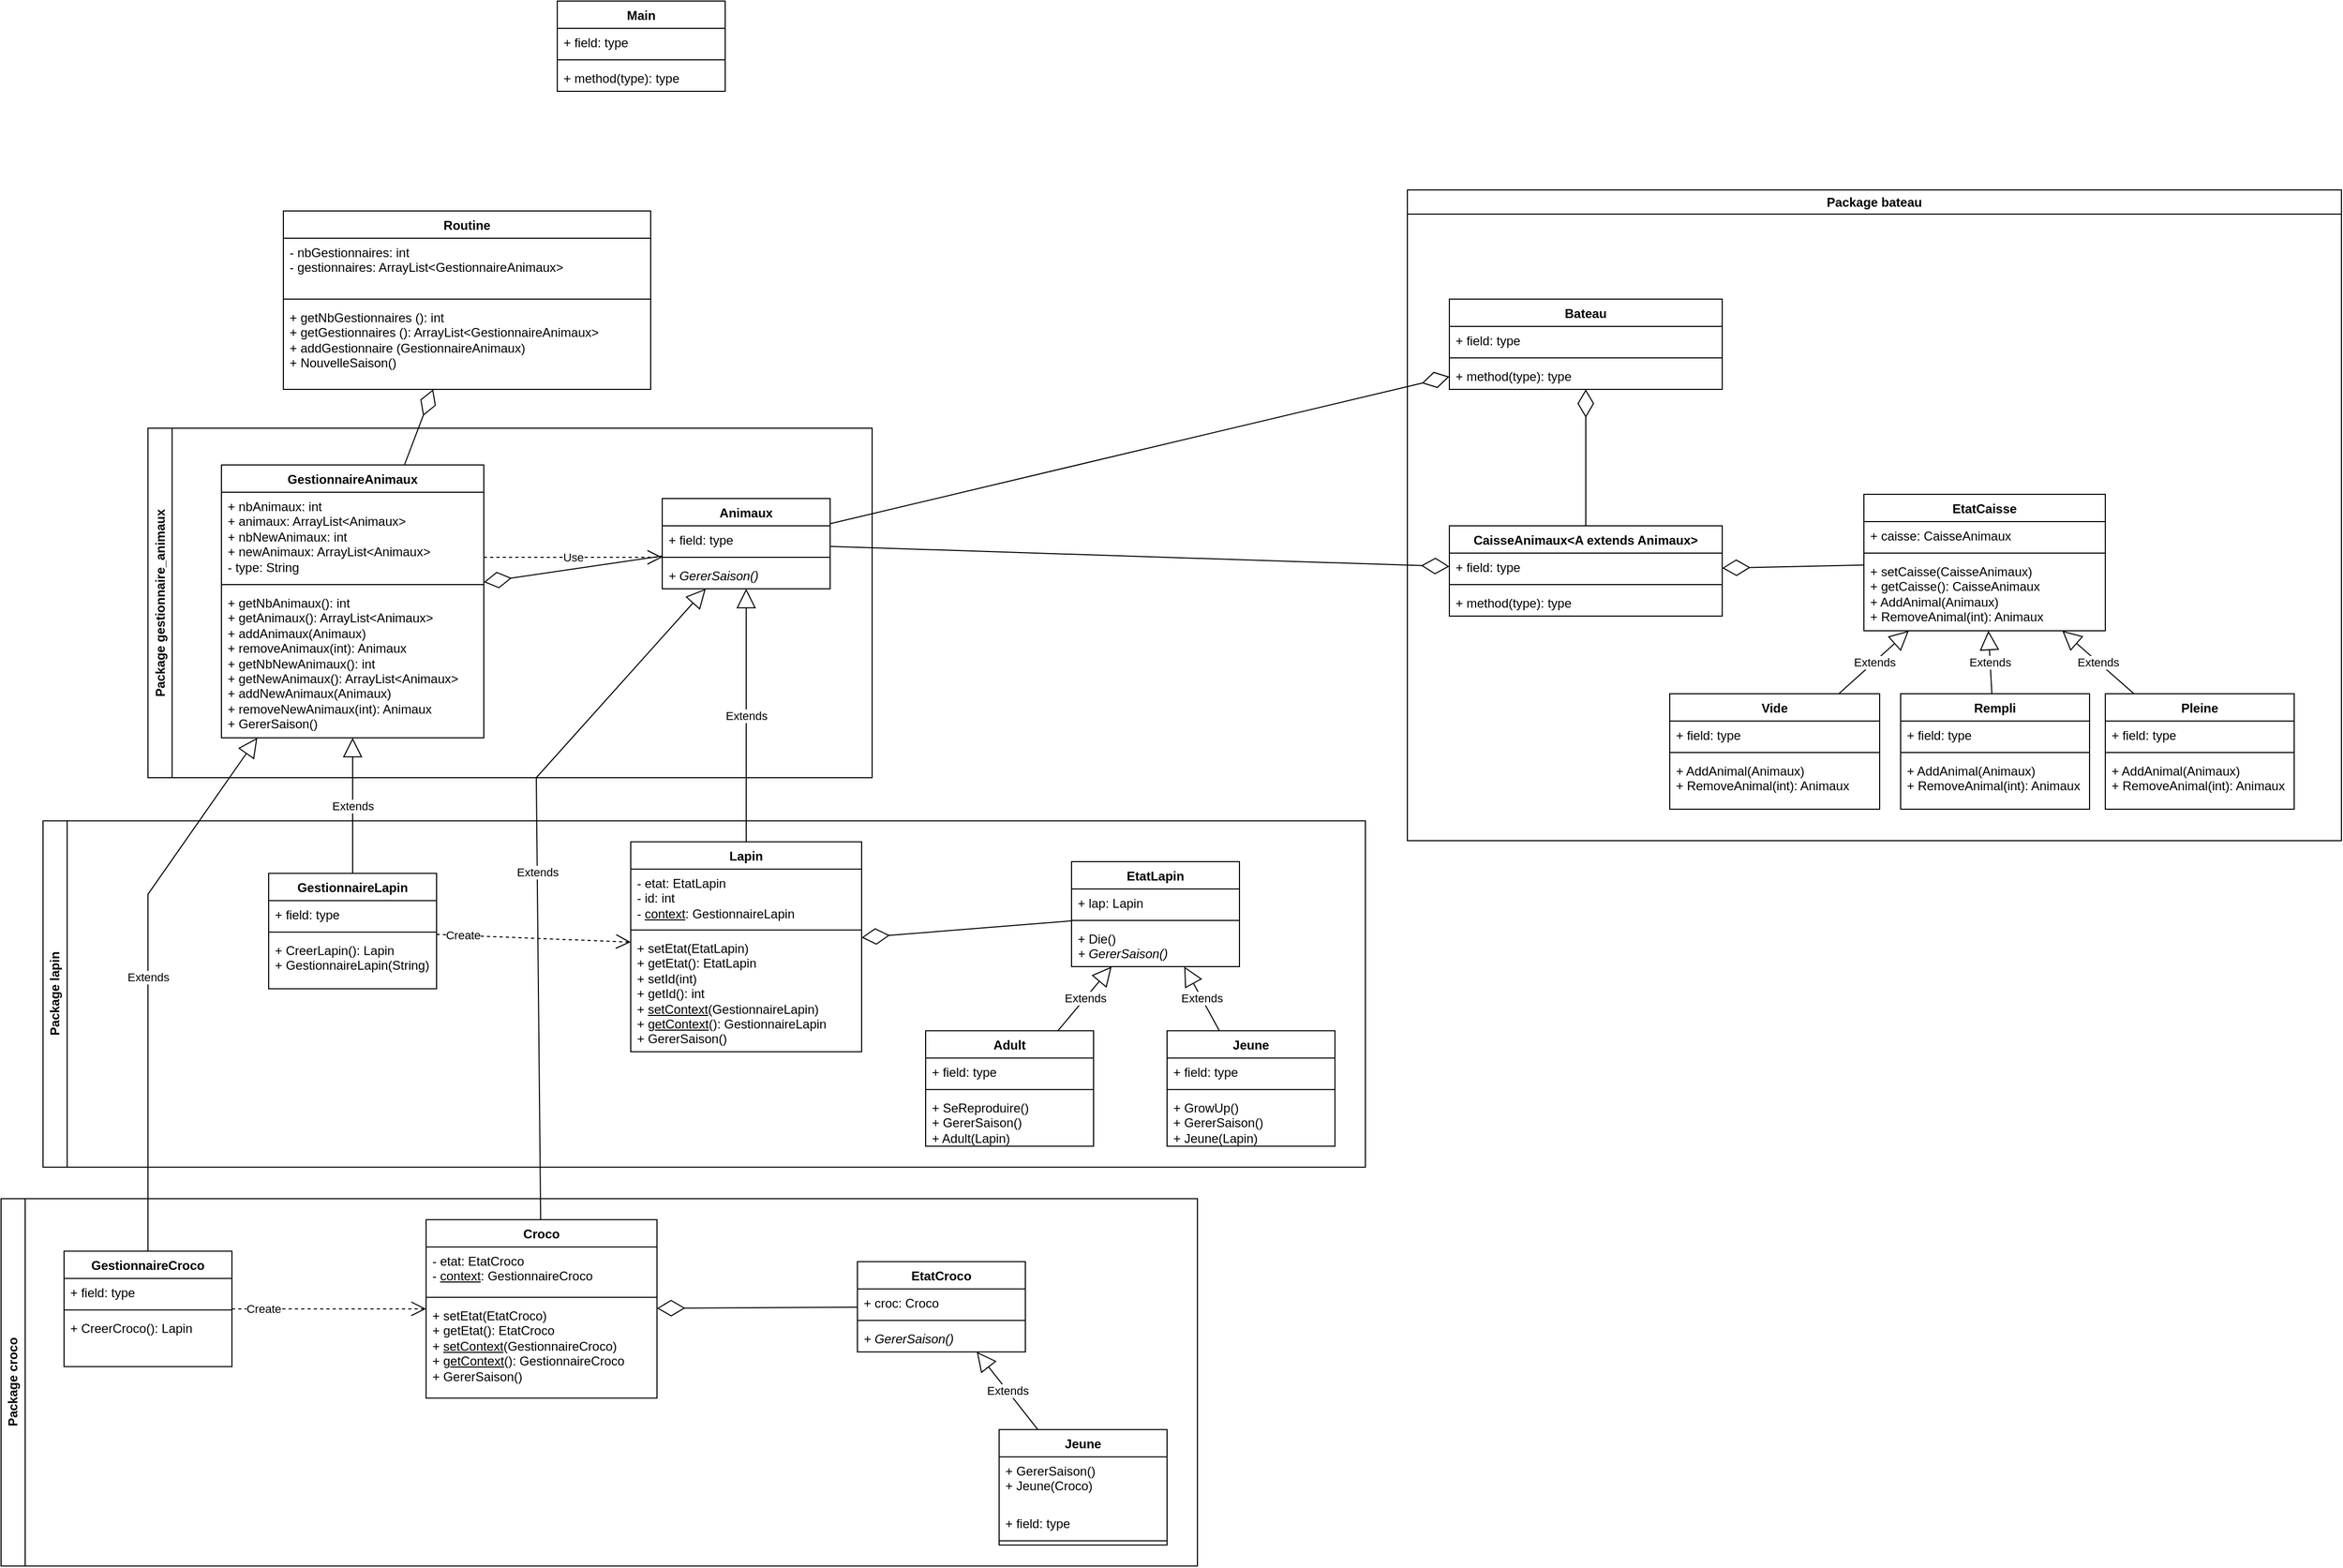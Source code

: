 <mxfile version="24.8.8">
  <diagram name="Page-1" id="qOxtAJsp_yPDaNIsfVv7">
    <mxGraphModel dx="2261" dy="942" grid="1" gridSize="10" guides="1" tooltips="1" connect="1" arrows="1" fold="1" page="1" pageScale="1" pageWidth="827" pageHeight="1169" math="0" shadow="0">
      <root>
        <mxCell id="0" />
        <mxCell id="1" parent="0" />
        <mxCell id="GHf5l6DtJfJqnrNowMV0-1" value="Routine" style="swimlane;fontStyle=1;align=center;verticalAlign=top;childLayout=stackLayout;horizontal=1;startSize=26;horizontalStack=0;resizeParent=1;resizeParentMax=0;resizeLast=0;collapsible=1;marginBottom=0;whiteSpace=wrap;html=1;" parent="1" vertex="1">
          <mxGeometry x="249" y="240" width="350" height="170" as="geometry" />
        </mxCell>
        <mxCell id="GHf5l6DtJfJqnrNowMV0-2" value="&lt;div&gt;- nbGestionnaires: int&lt;/div&gt;&lt;div&gt;- gestionnaires: ArrayList&amp;lt;GestionnaireAnimaux&amp;gt;&lt;br&gt;&lt;/div&gt;" style="text;strokeColor=none;fillColor=none;align=left;verticalAlign=top;spacingLeft=4;spacingRight=4;overflow=hidden;rotatable=0;points=[[0,0.5],[1,0.5]];portConstraint=eastwest;whiteSpace=wrap;html=1;" parent="GHf5l6DtJfJqnrNowMV0-1" vertex="1">
          <mxGeometry y="26" width="350" height="54" as="geometry" />
        </mxCell>
        <mxCell id="GHf5l6DtJfJqnrNowMV0-3" value="" style="line;strokeWidth=1;fillColor=none;align=left;verticalAlign=middle;spacingTop=-1;spacingLeft=3;spacingRight=3;rotatable=0;labelPosition=right;points=[];portConstraint=eastwest;strokeColor=inherit;" parent="GHf5l6DtJfJqnrNowMV0-1" vertex="1">
          <mxGeometry y="80" width="350" height="8" as="geometry" />
        </mxCell>
        <mxCell id="GHf5l6DtJfJqnrNowMV0-4" value="&lt;div&gt;+ &lt;span style=&quot;white-space: pre;&quot;&gt;getNbGestionnaires&lt;/span&gt;&lt;span style=&quot;color: rgb(220, 220, 170); white-space: pre;&quot;&gt; &lt;/span&gt;&lt;span style=&quot;white-space: normal&quot;&gt;(): int&lt;/span&gt;&lt;/div&gt;&lt;div&gt;&lt;span style=&quot;white-space: normal&quot;&gt;+ &lt;/span&gt;&lt;span style=&quot;white-space: pre;&quot;&gt;getGestionnaires (): &lt;/span&gt;&lt;span style=&quot;white-space: pre;&quot;&gt;ArrayList&lt;/span&gt;&lt;span style=&quot;white-space: pre;&quot;&gt;&amp;lt;&lt;/span&gt;&lt;span style=&quot;white-space: pre;&quot;&gt;GestionnaireAnimaux&lt;/span&gt;&lt;span style=&quot;white-space: pre;&quot;&gt;&amp;gt;&lt;/span&gt;&lt;/div&gt;&lt;div&gt;&lt;span style=&quot;white-space: pre;&quot;&gt;+ &lt;/span&gt;&lt;span style=&quot;white-space: pre;&quot;&gt;addGestionnaire (&lt;/span&gt;&lt;span style=&quot;white-space: pre;&quot;&gt;GestionnaireAnimaux)&lt;/span&gt;&lt;/div&gt;&lt;div&gt;&lt;span style=&quot;white-space: pre;&quot;&gt;+ &lt;/span&gt;&lt;span style=&quot;white-space: pre;&quot;&gt;NouvelleSaison()&lt;/span&gt;&lt;/div&gt;&lt;div&gt;&lt;span style=&quot;white-space: normal&quot;&gt;&lt;/span&gt;&lt;/div&gt;" style="text;strokeColor=none;fillColor=none;align=left;verticalAlign=top;spacingLeft=4;spacingRight=4;overflow=hidden;rotatable=0;points=[[0,0.5],[1,0.5]];portConstraint=eastwest;whiteSpace=wrap;html=1;" parent="GHf5l6DtJfJqnrNowMV0-1" vertex="1">
          <mxGeometry y="88" width="350" height="82" as="geometry" />
        </mxCell>
        <mxCell id="GHf5l6DtJfJqnrNowMV0-5" value="Animaux" style="swimlane;fontStyle=1;align=center;verticalAlign=top;childLayout=stackLayout;horizontal=1;startSize=26;horizontalStack=0;resizeParent=1;resizeParentMax=0;resizeLast=0;collapsible=1;marginBottom=0;whiteSpace=wrap;html=1;" parent="1" vertex="1">
          <mxGeometry x="610" y="514" width="160" height="86" as="geometry" />
        </mxCell>
        <mxCell id="GHf5l6DtJfJqnrNowMV0-6" value="+ field: type" style="text;strokeColor=none;fillColor=none;align=left;verticalAlign=top;spacingLeft=4;spacingRight=4;overflow=hidden;rotatable=0;points=[[0,0.5],[1,0.5]];portConstraint=eastwest;whiteSpace=wrap;html=1;" parent="GHf5l6DtJfJqnrNowMV0-5" vertex="1">
          <mxGeometry y="26" width="160" height="26" as="geometry" />
        </mxCell>
        <mxCell id="GHf5l6DtJfJqnrNowMV0-7" value="" style="line;strokeWidth=1;fillColor=none;align=left;verticalAlign=middle;spacingTop=-1;spacingLeft=3;spacingRight=3;rotatable=0;labelPosition=right;points=[];portConstraint=eastwest;strokeColor=inherit;" parent="GHf5l6DtJfJqnrNowMV0-5" vertex="1">
          <mxGeometry y="52" width="160" height="8" as="geometry" />
        </mxCell>
        <mxCell id="GHf5l6DtJfJqnrNowMV0-8" value="&lt;i&gt;+ GererSaison()&lt;/i&gt;" style="text;strokeColor=none;fillColor=none;align=left;verticalAlign=top;spacingLeft=4;spacingRight=4;overflow=hidden;rotatable=0;points=[[0,0.5],[1,0.5]];portConstraint=eastwest;whiteSpace=wrap;html=1;" parent="GHf5l6DtJfJqnrNowMV0-5" vertex="1">
          <mxGeometry y="60" width="160" height="26" as="geometry" />
        </mxCell>
        <mxCell id="GHf5l6DtJfJqnrNowMV0-9" value="GestionnaireAnimaux" style="swimlane;fontStyle=1;align=center;verticalAlign=top;childLayout=stackLayout;horizontal=1;startSize=26;horizontalStack=0;resizeParent=1;resizeParentMax=0;resizeLast=0;collapsible=1;marginBottom=0;whiteSpace=wrap;html=1;" parent="1" vertex="1">
          <mxGeometry x="190" y="482" width="250" height="260" as="geometry" />
        </mxCell>
        <mxCell id="GHf5l6DtJfJqnrNowMV0-10" value="&lt;div&gt;+ &lt;font style=&quot;white-space: pre;&quot; color=&quot;#000000&quot;&gt;nbAnimaux&lt;/font&gt;: int&lt;/div&gt;&lt;div&gt;+ animaux: ArrayList&amp;lt;Animaux&amp;gt;&lt;br&gt;&lt;/div&gt;&lt;div&gt;+ &lt;font style=&quot;white-space: pre;&quot; color=&quot;#000000&quot;&gt;nbNewAnimaux&lt;/font&gt;: int&lt;/div&gt;&lt;div&gt;&lt;div&gt;+ newAnimaux: ArrayList&amp;lt;Animaux&amp;gt;&lt;/div&gt;&lt;div&gt;- type: String&lt;br&gt;&lt;/div&gt;&lt;/div&gt;" style="text;strokeColor=none;fillColor=none;align=left;verticalAlign=top;spacingLeft=4;spacingRight=4;overflow=hidden;rotatable=0;points=[[0,0.5],[1,0.5]];portConstraint=eastwest;whiteSpace=wrap;html=1;" parent="GHf5l6DtJfJqnrNowMV0-9" vertex="1">
          <mxGeometry y="26" width="250" height="84" as="geometry" />
        </mxCell>
        <mxCell id="GHf5l6DtJfJqnrNowMV0-11" value="" style="line;strokeWidth=1;fillColor=none;align=left;verticalAlign=middle;spacingTop=-1;spacingLeft=3;spacingRight=3;rotatable=0;labelPosition=right;points=[];portConstraint=eastwest;strokeColor=inherit;" parent="GHf5l6DtJfJqnrNowMV0-9" vertex="1">
          <mxGeometry y="110" width="250" height="8" as="geometry" />
        </mxCell>
        <mxCell id="GHf5l6DtJfJqnrNowMV0-12" value="&lt;div&gt;+ &lt;span style=&quot;white-space: pre;&quot;&gt;getNbAnimaux&lt;/span&gt;(): int&lt;/div&gt;&lt;div&gt;+ getAnimaux(): ArrayList&amp;lt;Animaux&amp;gt;&lt;/div&gt;&lt;div&gt;+ addAnimaux(Animaux)&lt;/div&gt;&lt;div&gt;+ removeAnimaux(int): Animaux&lt;/div&gt;&lt;div&gt;&lt;div&gt;+ &lt;span style=&quot;white-space: pre;&quot;&gt;getNbNewAnimaux&lt;/span&gt;(): int&lt;/div&gt;&lt;div&gt;+ getNewAnimaux(): ArrayList&amp;lt;Animaux&amp;gt;&lt;/div&gt;&lt;div&gt;+ addNewAnimaux(Animaux)&lt;/div&gt;+ removeNewAnimaux(int): Animaux&lt;/div&gt;&lt;div&gt;+ GererSaison()&lt;br&gt;&lt;/div&gt;" style="text;strokeColor=none;fillColor=none;align=left;verticalAlign=top;spacingLeft=4;spacingRight=4;overflow=hidden;rotatable=0;points=[[0,0.5],[1,0.5]];portConstraint=eastwest;whiteSpace=wrap;html=1;" parent="GHf5l6DtJfJqnrNowMV0-9" vertex="1">
          <mxGeometry y="118" width="250" height="142" as="geometry" />
        </mxCell>
        <mxCell id="GHf5l6DtJfJqnrNowMV0-13" value="Lapin" style="swimlane;fontStyle=1;align=center;verticalAlign=top;childLayout=stackLayout;horizontal=1;startSize=26;horizontalStack=0;resizeParent=1;resizeParentMax=0;resizeLast=0;collapsible=1;marginBottom=0;whiteSpace=wrap;html=1;" parent="1" vertex="1">
          <mxGeometry x="580" y="841.08" width="220" height="200" as="geometry" />
        </mxCell>
        <mxCell id="GHf5l6DtJfJqnrNowMV0-14" value="&lt;div&gt;- etat: EtatLapin&lt;/div&gt;&lt;div&gt;- id: int&lt;br&gt;&lt;/div&gt;&lt;div&gt;- &lt;u&gt;context&lt;/u&gt;: GestionnaireLapin&lt;br&gt;&lt;/div&gt;" style="text;strokeColor=none;fillColor=none;align=left;verticalAlign=top;spacingLeft=4;spacingRight=4;overflow=hidden;rotatable=0;points=[[0,0.5],[1,0.5]];portConstraint=eastwest;whiteSpace=wrap;html=1;" parent="GHf5l6DtJfJqnrNowMV0-13" vertex="1">
          <mxGeometry y="26" width="220" height="54" as="geometry" />
        </mxCell>
        <mxCell id="GHf5l6DtJfJqnrNowMV0-15" value="" style="line;strokeWidth=1;fillColor=none;align=left;verticalAlign=middle;spacingTop=-1;spacingLeft=3;spacingRight=3;rotatable=0;labelPosition=right;points=[];portConstraint=eastwest;strokeColor=inherit;" parent="GHf5l6DtJfJqnrNowMV0-13" vertex="1">
          <mxGeometry y="80" width="220" height="8" as="geometry" />
        </mxCell>
        <mxCell id="GHf5l6DtJfJqnrNowMV0-16" value="&lt;div&gt;+ setEtat(EtatLapin)&lt;/div&gt;&lt;div&gt;+ getEtat(): EtatLapin&lt;/div&gt;&lt;div&gt;+ setId(int)&lt;/div&gt;&lt;div&gt;+ getId(): int&lt;br&gt;&lt;/div&gt;&lt;div&gt;+ &lt;u&gt;setContext&lt;/u&gt;(GestionnaireLapin)&lt;/div&gt;&lt;div&gt;+ &lt;u&gt;getContext&lt;/u&gt;(): GestionnaireLapin&lt;/div&gt;&lt;div&gt;+ GererSaison()&lt;br&gt;&lt;/div&gt;" style="text;strokeColor=none;fillColor=none;align=left;verticalAlign=top;spacingLeft=4;spacingRight=4;overflow=hidden;rotatable=0;points=[[0,0.5],[1,0.5]];portConstraint=eastwest;whiteSpace=wrap;html=1;" parent="GHf5l6DtJfJqnrNowMV0-13" vertex="1">
          <mxGeometry y="88" width="220" height="112" as="geometry" />
        </mxCell>
        <mxCell id="GHf5l6DtJfJqnrNowMV0-17" value="GestionnaireLapin" style="swimlane;fontStyle=1;align=center;verticalAlign=top;childLayout=stackLayout;horizontal=1;startSize=26;horizontalStack=0;resizeParent=1;resizeParentMax=0;resizeLast=0;collapsible=1;marginBottom=0;whiteSpace=wrap;html=1;" parent="1" vertex="1">
          <mxGeometry x="235" y="871.08" width="160" height="110" as="geometry" />
        </mxCell>
        <mxCell id="GHf5l6DtJfJqnrNowMV0-18" value="+ field: type" style="text;strokeColor=none;fillColor=none;align=left;verticalAlign=top;spacingLeft=4;spacingRight=4;overflow=hidden;rotatable=0;points=[[0,0.5],[1,0.5]];portConstraint=eastwest;whiteSpace=wrap;html=1;" parent="GHf5l6DtJfJqnrNowMV0-17" vertex="1">
          <mxGeometry y="26" width="160" height="26" as="geometry" />
        </mxCell>
        <mxCell id="GHf5l6DtJfJqnrNowMV0-19" value="" style="line;strokeWidth=1;fillColor=none;align=left;verticalAlign=middle;spacingTop=-1;spacingLeft=3;spacingRight=3;rotatable=0;labelPosition=right;points=[];portConstraint=eastwest;strokeColor=inherit;" parent="GHf5l6DtJfJqnrNowMV0-17" vertex="1">
          <mxGeometry y="52" width="160" height="8" as="geometry" />
        </mxCell>
        <mxCell id="GHf5l6DtJfJqnrNowMV0-20" value="&lt;div&gt;+ CreerLapin(): Lapin&lt;/div&gt;&lt;div&gt;+ GestionnaireLapin(String)&lt;br&gt;&lt;/div&gt;" style="text;strokeColor=none;fillColor=none;align=left;verticalAlign=top;spacingLeft=4;spacingRight=4;overflow=hidden;rotatable=0;points=[[0,0.5],[1,0.5]];portConstraint=eastwest;whiteSpace=wrap;html=1;" parent="GHf5l6DtJfJqnrNowMV0-17" vertex="1">
          <mxGeometry y="60" width="160" height="50" as="geometry" />
        </mxCell>
        <mxCell id="GHf5l6DtJfJqnrNowMV0-25" value="Adult" style="swimlane;fontStyle=1;align=center;verticalAlign=top;childLayout=stackLayout;horizontal=1;startSize=26;horizontalStack=0;resizeParent=1;resizeParentMax=0;resizeLast=0;collapsible=1;marginBottom=0;whiteSpace=wrap;html=1;" parent="1" vertex="1">
          <mxGeometry x="861" y="1021.08" width="160" height="110" as="geometry" />
        </mxCell>
        <mxCell id="GHf5l6DtJfJqnrNowMV0-26" value="+ field: type" style="text;strokeColor=none;fillColor=none;align=left;verticalAlign=top;spacingLeft=4;spacingRight=4;overflow=hidden;rotatable=0;points=[[0,0.5],[1,0.5]];portConstraint=eastwest;whiteSpace=wrap;html=1;" parent="GHf5l6DtJfJqnrNowMV0-25" vertex="1">
          <mxGeometry y="26" width="160" height="26" as="geometry" />
        </mxCell>
        <mxCell id="GHf5l6DtJfJqnrNowMV0-27" value="" style="line;strokeWidth=1;fillColor=none;align=left;verticalAlign=middle;spacingTop=-1;spacingLeft=3;spacingRight=3;rotatable=0;labelPosition=right;points=[];portConstraint=eastwest;strokeColor=inherit;" parent="GHf5l6DtJfJqnrNowMV0-25" vertex="1">
          <mxGeometry y="52" width="160" height="8" as="geometry" />
        </mxCell>
        <mxCell id="GHf5l6DtJfJqnrNowMV0-28" value="&lt;div&gt;+ SeReproduire()&lt;/div&gt;&lt;div&gt;+ GererSaison()&lt;/div&gt;&lt;div&gt;+ Adult(Lapin)&lt;br&gt;&lt;/div&gt;" style="text;strokeColor=none;fillColor=none;align=left;verticalAlign=top;spacingLeft=4;spacingRight=4;overflow=hidden;rotatable=0;points=[[0,0.5],[1,0.5]];portConstraint=eastwest;whiteSpace=wrap;html=1;" parent="GHf5l6DtJfJqnrNowMV0-25" vertex="1">
          <mxGeometry y="60" width="160" height="50" as="geometry" />
        </mxCell>
        <mxCell id="GHf5l6DtJfJqnrNowMV0-29" value="Jeune" style="swimlane;fontStyle=1;align=center;verticalAlign=top;childLayout=stackLayout;horizontal=1;startSize=26;horizontalStack=0;resizeParent=1;resizeParentMax=0;resizeLast=0;collapsible=1;marginBottom=0;whiteSpace=wrap;html=1;" parent="1" vertex="1">
          <mxGeometry x="1091" y="1021.08" width="160" height="110" as="geometry" />
        </mxCell>
        <mxCell id="GHf5l6DtJfJqnrNowMV0-30" value="+ field: type" style="text;strokeColor=none;fillColor=none;align=left;verticalAlign=top;spacingLeft=4;spacingRight=4;overflow=hidden;rotatable=0;points=[[0,0.5],[1,0.5]];portConstraint=eastwest;whiteSpace=wrap;html=1;" parent="GHf5l6DtJfJqnrNowMV0-29" vertex="1">
          <mxGeometry y="26" width="160" height="26" as="geometry" />
        </mxCell>
        <mxCell id="GHf5l6DtJfJqnrNowMV0-31" value="" style="line;strokeWidth=1;fillColor=none;align=left;verticalAlign=middle;spacingTop=-1;spacingLeft=3;spacingRight=3;rotatable=0;labelPosition=right;points=[];portConstraint=eastwest;strokeColor=inherit;" parent="GHf5l6DtJfJqnrNowMV0-29" vertex="1">
          <mxGeometry y="52" width="160" height="8" as="geometry" />
        </mxCell>
        <mxCell id="GHf5l6DtJfJqnrNowMV0-32" value="&lt;div&gt;+ GrowUp()&lt;/div&gt;&lt;div&gt;+ GererSaison()&lt;/div&gt;&lt;div&gt;+ Jeune(Lapin)&lt;br&gt;&lt;/div&gt;" style="text;strokeColor=none;fillColor=none;align=left;verticalAlign=top;spacingLeft=4;spacingRight=4;overflow=hidden;rotatable=0;points=[[0,0.5],[1,0.5]];portConstraint=eastwest;whiteSpace=wrap;html=1;" parent="GHf5l6DtJfJqnrNowMV0-29" vertex="1">
          <mxGeometry y="60" width="160" height="50" as="geometry" />
        </mxCell>
        <mxCell id="GHf5l6DtJfJqnrNowMV0-33" value="" style="endArrow=diamondThin;endFill=0;endSize=24;html=1;rounded=0;" parent="1" source="GHf5l6DtJfJqnrNowMV0-9" target="GHf5l6DtJfJqnrNowMV0-1" edge="1">
          <mxGeometry width="160" relative="1" as="geometry">
            <mxPoint x="440" y="670" as="sourcePoint" />
            <mxPoint x="600" y="670" as="targetPoint" />
          </mxGeometry>
        </mxCell>
        <mxCell id="GHf5l6DtJfJqnrNowMV0-34" value="Extends" style="endArrow=block;endSize=16;endFill=0;html=1;rounded=0;" parent="1" source="GHf5l6DtJfJqnrNowMV0-17" target="GHf5l6DtJfJqnrNowMV0-9" edge="1">
          <mxGeometry width="160" relative="1" as="geometry">
            <mxPoint x="440" y="841.08" as="sourcePoint" />
            <mxPoint x="330" y="790" as="targetPoint" />
          </mxGeometry>
        </mxCell>
        <mxCell id="GHf5l6DtJfJqnrNowMV0-35" value="Extends" style="endArrow=block;endSize=16;endFill=0;html=1;rounded=0;" parent="1" source="GHf5l6DtJfJqnrNowMV0-13" target="GHf5l6DtJfJqnrNowMV0-5" edge="1">
          <mxGeometry width="160" relative="1" as="geometry">
            <mxPoint x="490" y="808" as="sourcePoint" />
            <mxPoint x="490" y="680" as="targetPoint" />
          </mxGeometry>
        </mxCell>
        <mxCell id="GHf5l6DtJfJqnrNowMV0-36" value="Extends" style="endArrow=block;endSize=16;endFill=0;html=1;rounded=0;" parent="1" source="GHf5l6DtJfJqnrNowMV0-25" target="GHf5l6DtJfJqnrNowMV0-21" edge="1">
          <mxGeometry width="160" relative="1" as="geometry">
            <mxPoint x="881" y="979.08" as="sourcePoint" />
            <mxPoint x="881" y="851.08" as="targetPoint" />
          </mxGeometry>
        </mxCell>
        <mxCell id="GHf5l6DtJfJqnrNowMV0-37" value="Extends" style="endArrow=block;endSize=16;endFill=0;html=1;rounded=0;" parent="1" source="GHf5l6DtJfJqnrNowMV0-29" target="GHf5l6DtJfJqnrNowMV0-21" edge="1">
          <mxGeometry width="160" relative="1" as="geometry">
            <mxPoint x="961" y="967.08" as="sourcePoint" />
            <mxPoint x="961" y="839.08" as="targetPoint" />
          </mxGeometry>
        </mxCell>
        <mxCell id="GHf5l6DtJfJqnrNowMV0-38" value="" style="endArrow=diamondThin;endFill=0;endSize=24;html=1;rounded=0;" parent="1" source="GHf5l6DtJfJqnrNowMV0-5" target="GHf5l6DtJfJqnrNowMV0-9" edge="1">
          <mxGeometry width="160" relative="1" as="geometry">
            <mxPoint x="490" y="706" as="sourcePoint" />
            <mxPoint x="533" y="604" as="targetPoint" />
          </mxGeometry>
        </mxCell>
        <mxCell id="GHf5l6DtJfJqnrNowMV0-39" value="" style="endArrow=diamondThin;endFill=0;endSize=24;html=1;rounded=0;" parent="1" source="GHf5l6DtJfJqnrNowMV0-21" target="GHf5l6DtJfJqnrNowMV0-13" edge="1">
          <mxGeometry width="160" relative="1" as="geometry">
            <mxPoint x="900" y="727.08" as="sourcePoint" />
            <mxPoint x="943" y="625.08" as="targetPoint" />
          </mxGeometry>
        </mxCell>
        <mxCell id="GHf5l6DtJfJqnrNowMV0-40" value="Main" style="swimlane;fontStyle=1;align=center;verticalAlign=top;childLayout=stackLayout;horizontal=1;startSize=26;horizontalStack=0;resizeParent=1;resizeParentMax=0;resizeLast=0;collapsible=1;marginBottom=0;whiteSpace=wrap;html=1;" parent="1" vertex="1">
          <mxGeometry x="510" y="40" width="160" height="86" as="geometry" />
        </mxCell>
        <mxCell id="GHf5l6DtJfJqnrNowMV0-41" value="+ field: type" style="text;strokeColor=none;fillColor=none;align=left;verticalAlign=top;spacingLeft=4;spacingRight=4;overflow=hidden;rotatable=0;points=[[0,0.5],[1,0.5]];portConstraint=eastwest;whiteSpace=wrap;html=1;" parent="GHf5l6DtJfJqnrNowMV0-40" vertex="1">
          <mxGeometry y="26" width="160" height="26" as="geometry" />
        </mxCell>
        <mxCell id="GHf5l6DtJfJqnrNowMV0-42" value="" style="line;strokeWidth=1;fillColor=none;align=left;verticalAlign=middle;spacingTop=-1;spacingLeft=3;spacingRight=3;rotatable=0;labelPosition=right;points=[];portConstraint=eastwest;strokeColor=inherit;" parent="GHf5l6DtJfJqnrNowMV0-40" vertex="1">
          <mxGeometry y="52" width="160" height="8" as="geometry" />
        </mxCell>
        <mxCell id="GHf5l6DtJfJqnrNowMV0-43" value="+ method(type): type" style="text;strokeColor=none;fillColor=none;align=left;verticalAlign=top;spacingLeft=4;spacingRight=4;overflow=hidden;rotatable=0;points=[[0,0.5],[1,0.5]];portConstraint=eastwest;whiteSpace=wrap;html=1;" parent="GHf5l6DtJfJqnrNowMV0-40" vertex="1">
          <mxGeometry y="60" width="160" height="26" as="geometry" />
        </mxCell>
        <mxCell id="GHf5l6DtJfJqnrNowMV0-44" value="Use" style="endArrow=open;endSize=12;dashed=1;html=1;rounded=0;" parent="1" edge="1">
          <mxGeometry width="160" relative="1" as="geometry">
            <mxPoint x="440" y="570" as="sourcePoint" />
            <mxPoint x="610" y="570" as="targetPoint" />
          </mxGeometry>
        </mxCell>
        <mxCell id="GHf5l6DtJfJqnrNowMV0-45" value="Create" style="endArrow=open;endSize=12;dashed=1;html=1;rounded=0;" parent="1" source="GHf5l6DtJfJqnrNowMV0-17" target="GHf5l6DtJfJqnrNowMV0-13" edge="1">
          <mxGeometry x="-0.73" width="160" relative="1" as="geometry">
            <mxPoint x="395" y="1051.08" as="sourcePoint" />
            <mxPoint x="565" y="1051.08" as="targetPoint" />
            <mxPoint as="offset" />
          </mxGeometry>
        </mxCell>
        <mxCell id="GHf5l6DtJfJqnrNowMV0-46" value="Croco" style="swimlane;fontStyle=1;align=center;verticalAlign=top;childLayout=stackLayout;horizontal=1;startSize=26;horizontalStack=0;resizeParent=1;resizeParentMax=0;resizeLast=0;collapsible=1;marginBottom=0;whiteSpace=wrap;html=1;" parent="1" vertex="1">
          <mxGeometry x="385" y="1201.08" width="220" height="170" as="geometry" />
        </mxCell>
        <mxCell id="GHf5l6DtJfJqnrNowMV0-47" value="&lt;div&gt;- etat: EtatCroco&lt;/div&gt;&lt;div&gt;- &lt;u&gt;context&lt;/u&gt;: GestionnaireCroco&lt;br&gt;&lt;/div&gt;" style="text;strokeColor=none;fillColor=none;align=left;verticalAlign=top;spacingLeft=4;spacingRight=4;overflow=hidden;rotatable=0;points=[[0,0.5],[1,0.5]];portConstraint=eastwest;whiteSpace=wrap;html=1;" parent="GHf5l6DtJfJqnrNowMV0-46" vertex="1">
          <mxGeometry y="26" width="220" height="44" as="geometry" />
        </mxCell>
        <mxCell id="GHf5l6DtJfJqnrNowMV0-48" value="" style="line;strokeWidth=1;fillColor=none;align=left;verticalAlign=middle;spacingTop=-1;spacingLeft=3;spacingRight=3;rotatable=0;labelPosition=right;points=[];portConstraint=eastwest;strokeColor=inherit;" parent="GHf5l6DtJfJqnrNowMV0-46" vertex="1">
          <mxGeometry y="70" width="220" height="8" as="geometry" />
        </mxCell>
        <mxCell id="GHf5l6DtJfJqnrNowMV0-49" value="&lt;div&gt;+ setEtat(EtatCroco)&lt;/div&gt;&lt;div&gt;+ getEtat(): EtatCroco&lt;/div&gt;&lt;div&gt;+ &lt;u&gt;setContext&lt;/u&gt;(GestionnaireCroco)&lt;/div&gt;&lt;div&gt;+ &lt;u&gt;getContext&lt;/u&gt;(): GestionnaireCroco&lt;/div&gt;&lt;div&gt;+ GererSaison()&lt;br&gt;&lt;/div&gt;" style="text;strokeColor=none;fillColor=none;align=left;verticalAlign=top;spacingLeft=4;spacingRight=4;overflow=hidden;rotatable=0;points=[[0,0.5],[1,0.5]];portConstraint=eastwest;whiteSpace=wrap;html=1;" parent="GHf5l6DtJfJqnrNowMV0-46" vertex="1">
          <mxGeometry y="78" width="220" height="92" as="geometry" />
        </mxCell>
        <mxCell id="GHf5l6DtJfJqnrNowMV0-50" value="GestionnaireCroco" style="swimlane;fontStyle=1;align=center;verticalAlign=top;childLayout=stackLayout;horizontal=1;startSize=26;horizontalStack=0;resizeParent=1;resizeParentMax=0;resizeLast=0;collapsible=1;marginBottom=0;whiteSpace=wrap;html=1;" parent="1" vertex="1">
          <mxGeometry x="40" y="1231.08" width="160" height="110" as="geometry" />
        </mxCell>
        <mxCell id="GHf5l6DtJfJqnrNowMV0-51" value="+ field: type" style="text;strokeColor=none;fillColor=none;align=left;verticalAlign=top;spacingLeft=4;spacingRight=4;overflow=hidden;rotatable=0;points=[[0,0.5],[1,0.5]];portConstraint=eastwest;whiteSpace=wrap;html=1;" parent="GHf5l6DtJfJqnrNowMV0-50" vertex="1">
          <mxGeometry y="26" width="160" height="26" as="geometry" />
        </mxCell>
        <mxCell id="GHf5l6DtJfJqnrNowMV0-52" value="" style="line;strokeWidth=1;fillColor=none;align=left;verticalAlign=middle;spacingTop=-1;spacingLeft=3;spacingRight=3;rotatable=0;labelPosition=right;points=[];portConstraint=eastwest;strokeColor=inherit;" parent="GHf5l6DtJfJqnrNowMV0-50" vertex="1">
          <mxGeometry y="52" width="160" height="8" as="geometry" />
        </mxCell>
        <mxCell id="GHf5l6DtJfJqnrNowMV0-53" value="&lt;div&gt;+ CreerCroco(): Lapin&lt;/div&gt;" style="text;strokeColor=none;fillColor=none;align=left;verticalAlign=top;spacingLeft=4;spacingRight=4;overflow=hidden;rotatable=0;points=[[0,0.5],[1,0.5]];portConstraint=eastwest;whiteSpace=wrap;html=1;" parent="GHf5l6DtJfJqnrNowMV0-50" vertex="1">
          <mxGeometry y="60" width="160" height="50" as="geometry" />
        </mxCell>
        <mxCell id="GHf5l6DtJfJqnrNowMV0-54" value="EtatCroco" style="swimlane;fontStyle=1;align=center;verticalAlign=top;childLayout=stackLayout;horizontal=1;startSize=26;horizontalStack=0;resizeParent=1;resizeParentMax=0;resizeLast=0;collapsible=1;marginBottom=0;whiteSpace=wrap;html=1;" parent="1" vertex="1">
          <mxGeometry x="796" y="1241.08" width="160" height="86" as="geometry" />
        </mxCell>
        <mxCell id="GHf5l6DtJfJqnrNowMV0-55" value="+ croc: Croco" style="text;strokeColor=none;fillColor=none;align=left;verticalAlign=top;spacingLeft=4;spacingRight=4;overflow=hidden;rotatable=0;points=[[0,0.5],[1,0.5]];portConstraint=eastwest;whiteSpace=wrap;html=1;" parent="GHf5l6DtJfJqnrNowMV0-54" vertex="1">
          <mxGeometry y="26" width="160" height="26" as="geometry" />
        </mxCell>
        <mxCell id="GHf5l6DtJfJqnrNowMV0-56" value="" style="line;strokeWidth=1;fillColor=none;align=left;verticalAlign=middle;spacingTop=-1;spacingLeft=3;spacingRight=3;rotatable=0;labelPosition=right;points=[];portConstraint=eastwest;strokeColor=inherit;" parent="GHf5l6DtJfJqnrNowMV0-54" vertex="1">
          <mxGeometry y="52" width="160" height="8" as="geometry" />
        </mxCell>
        <mxCell id="GHf5l6DtJfJqnrNowMV0-57" value="&lt;i&gt;+ GererSaison()&lt;/i&gt;" style="text;strokeColor=none;fillColor=none;align=left;verticalAlign=top;spacingLeft=4;spacingRight=4;overflow=hidden;rotatable=0;points=[[0,0.5],[1,0.5]];portConstraint=eastwest;whiteSpace=wrap;html=1;" parent="GHf5l6DtJfJqnrNowMV0-54" vertex="1">
          <mxGeometry y="60" width="160" height="26" as="geometry" />
        </mxCell>
        <mxCell id="GHf5l6DtJfJqnrNowMV0-62" value="Jeune" style="swimlane;fontStyle=1;align=center;verticalAlign=top;childLayout=stackLayout;horizontal=1;startSize=26;horizontalStack=0;resizeParent=1;resizeParentMax=0;resizeLast=0;collapsible=1;marginBottom=0;whiteSpace=wrap;html=1;" parent="1" vertex="1">
          <mxGeometry x="931" y="1401.08" width="160" height="110" as="geometry" />
        </mxCell>
        <mxCell id="GHf5l6DtJfJqnrNowMV0-63" value="&lt;div&gt;+ GererSaison()&lt;/div&gt;&lt;div&gt;+ Jeune(Croco)&lt;br&gt;&lt;/div&gt;" style="text;strokeColor=none;fillColor=none;align=left;verticalAlign=top;spacingLeft=4;spacingRight=4;overflow=hidden;rotatable=0;points=[[0,0.5],[1,0.5]];portConstraint=eastwest;whiteSpace=wrap;html=1;" parent="GHf5l6DtJfJqnrNowMV0-62" vertex="1">
          <mxGeometry y="26" width="160" height="50" as="geometry" />
        </mxCell>
        <mxCell id="GHf5l6DtJfJqnrNowMV0-64" value="+ field: type" style="text;strokeColor=none;fillColor=none;align=left;verticalAlign=top;spacingLeft=4;spacingRight=4;overflow=hidden;rotatable=0;points=[[0,0.5],[1,0.5]];portConstraint=eastwest;whiteSpace=wrap;html=1;" parent="GHf5l6DtJfJqnrNowMV0-62" vertex="1">
          <mxGeometry y="76" width="160" height="26" as="geometry" />
        </mxCell>
        <mxCell id="GHf5l6DtJfJqnrNowMV0-65" value="" style="line;strokeWidth=1;fillColor=none;align=left;verticalAlign=middle;spacingTop=-1;spacingLeft=3;spacingRight=3;rotatable=0;labelPosition=right;points=[];portConstraint=eastwest;strokeColor=inherit;" parent="GHf5l6DtJfJqnrNowMV0-62" vertex="1">
          <mxGeometry y="102" width="160" height="8" as="geometry" />
        </mxCell>
        <mxCell id="GHf5l6DtJfJqnrNowMV0-67" value="Extends" style="endArrow=block;endSize=16;endFill=0;html=1;rounded=0;" parent="1" source="GHf5l6DtJfJqnrNowMV0-62" target="GHf5l6DtJfJqnrNowMV0-54" edge="1">
          <mxGeometry width="160" relative="1" as="geometry">
            <mxPoint x="1106" y="1451.08" as="sourcePoint" />
            <mxPoint x="766" y="1199.08" as="targetPoint" />
          </mxGeometry>
        </mxCell>
        <mxCell id="GHf5l6DtJfJqnrNowMV0-68" value="" style="endArrow=diamondThin;endFill=0;endSize=24;html=1;rounded=0;" parent="1" source="GHf5l6DtJfJqnrNowMV0-54" target="GHf5l6DtJfJqnrNowMV0-46" edge="1">
          <mxGeometry width="160" relative="1" as="geometry">
            <mxPoint x="705" y="1087.08" as="sourcePoint" />
            <mxPoint x="748" y="985.08" as="targetPoint" />
          </mxGeometry>
        </mxCell>
        <mxCell id="GHf5l6DtJfJqnrNowMV0-69" value="Create" style="endArrow=open;endSize=12;dashed=1;html=1;rounded=0;" parent="1" source="GHf5l6DtJfJqnrNowMV0-50" target="GHf5l6DtJfJqnrNowMV0-46" edge="1">
          <mxGeometry x="-0.676" width="160" relative="1" as="geometry">
            <mxPoint x="200" y="1411.08" as="sourcePoint" />
            <mxPoint x="370" y="1411.08" as="targetPoint" />
            <mxPoint as="offset" />
          </mxGeometry>
        </mxCell>
        <mxCell id="GHf5l6DtJfJqnrNowMV0-70" value="Extends" style="endArrow=block;endSize=16;endFill=0;html=1;rounded=0;" parent="1" source="GHf5l6DtJfJqnrNowMV0-50" target="GHf5l6DtJfJqnrNowMV0-9" edge="1">
          <mxGeometry width="160" relative="1" as="geometry">
            <mxPoint x="140" y="1059.08" as="sourcePoint" />
            <mxPoint x="190" y="820.003" as="targetPoint" />
            <Array as="points">
              <mxPoint x="120" y="891.08" />
            </Array>
          </mxGeometry>
        </mxCell>
        <mxCell id="GHf5l6DtJfJqnrNowMV0-71" value="Extends" style="endArrow=block;endSize=16;endFill=0;html=1;rounded=0;" parent="1" source="GHf5l6DtJfJqnrNowMV0-46" target="GHf5l6DtJfJqnrNowMV0-5" edge="1">
          <mxGeometry width="160" relative="1" as="geometry">
            <mxPoint x="490" y="1000" as="sourcePoint" />
            <mxPoint x="490" y="870" as="targetPoint" />
            <Array as="points">
              <mxPoint x="490" y="780" />
            </Array>
          </mxGeometry>
        </mxCell>
        <mxCell id="GHf5l6DtJfJqnrNowMV0-72" value="Bateau" style="swimlane;fontStyle=1;align=center;verticalAlign=top;childLayout=stackLayout;horizontal=1;startSize=26;horizontalStack=0;resizeParent=1;resizeParentMax=0;resizeLast=0;collapsible=1;marginBottom=0;whiteSpace=wrap;html=1;" parent="1" vertex="1">
          <mxGeometry x="1360" y="324" width="260" height="86" as="geometry" />
        </mxCell>
        <mxCell id="GHf5l6DtJfJqnrNowMV0-73" value="+ field: type" style="text;strokeColor=none;fillColor=none;align=left;verticalAlign=top;spacingLeft=4;spacingRight=4;overflow=hidden;rotatable=0;points=[[0,0.5],[1,0.5]];portConstraint=eastwest;whiteSpace=wrap;html=1;" parent="GHf5l6DtJfJqnrNowMV0-72" vertex="1">
          <mxGeometry y="26" width="260" height="26" as="geometry" />
        </mxCell>
        <mxCell id="GHf5l6DtJfJqnrNowMV0-74" value="" style="line;strokeWidth=1;fillColor=none;align=left;verticalAlign=middle;spacingTop=-1;spacingLeft=3;spacingRight=3;rotatable=0;labelPosition=right;points=[];portConstraint=eastwest;strokeColor=inherit;" parent="GHf5l6DtJfJqnrNowMV0-72" vertex="1">
          <mxGeometry y="52" width="260" height="8" as="geometry" />
        </mxCell>
        <mxCell id="GHf5l6DtJfJqnrNowMV0-75" value="+ method(type): type" style="text;strokeColor=none;fillColor=none;align=left;verticalAlign=top;spacingLeft=4;spacingRight=4;overflow=hidden;rotatable=0;points=[[0,0.5],[1,0.5]];portConstraint=eastwest;whiteSpace=wrap;html=1;" parent="GHf5l6DtJfJqnrNowMV0-72" vertex="1">
          <mxGeometry y="60" width="260" height="26" as="geometry" />
        </mxCell>
        <mxCell id="XborMlDUFwsPTp5JtEL8-1" value="CaisseAnimaux&amp;lt;A extends Animaux&amp;gt;" style="swimlane;fontStyle=1;align=center;verticalAlign=top;childLayout=stackLayout;horizontal=1;startSize=26;horizontalStack=0;resizeParent=1;resizeParentMax=0;resizeLast=0;collapsible=1;marginBottom=0;whiteSpace=wrap;html=1;" parent="1" vertex="1">
          <mxGeometry x="1360" y="540" width="260" height="86" as="geometry" />
        </mxCell>
        <mxCell id="XborMlDUFwsPTp5JtEL8-2" value="+ field: type" style="text;strokeColor=none;fillColor=none;align=left;verticalAlign=top;spacingLeft=4;spacingRight=4;overflow=hidden;rotatable=0;points=[[0,0.5],[1,0.5]];portConstraint=eastwest;whiteSpace=wrap;html=1;" parent="XborMlDUFwsPTp5JtEL8-1" vertex="1">
          <mxGeometry y="26" width="260" height="26" as="geometry" />
        </mxCell>
        <mxCell id="XborMlDUFwsPTp5JtEL8-3" value="" style="line;strokeWidth=1;fillColor=none;align=left;verticalAlign=middle;spacingTop=-1;spacingLeft=3;spacingRight=3;rotatable=0;labelPosition=right;points=[];portConstraint=eastwest;strokeColor=inherit;" parent="XborMlDUFwsPTp5JtEL8-1" vertex="1">
          <mxGeometry y="52" width="260" height="8" as="geometry" />
        </mxCell>
        <mxCell id="XborMlDUFwsPTp5JtEL8-4" value="+ method(type): type" style="text;strokeColor=none;fillColor=none;align=left;verticalAlign=top;spacingLeft=4;spacingRight=4;overflow=hidden;rotatable=0;points=[[0,0.5],[1,0.5]];portConstraint=eastwest;whiteSpace=wrap;html=1;" parent="XborMlDUFwsPTp5JtEL8-1" vertex="1">
          <mxGeometry y="60" width="260" height="26" as="geometry" />
        </mxCell>
        <mxCell id="5e1gmhQ1w_GoR9v8O3CP-2" value="EtatCaisse" style="swimlane;fontStyle=1;align=center;verticalAlign=top;childLayout=stackLayout;horizontal=1;startSize=26;horizontalStack=0;resizeParent=1;resizeParentMax=0;resizeLast=0;collapsible=1;marginBottom=0;whiteSpace=wrap;html=1;" parent="1" vertex="1">
          <mxGeometry x="1755" y="510" width="230" height="130" as="geometry" />
        </mxCell>
        <mxCell id="5e1gmhQ1w_GoR9v8O3CP-3" value="+ caisse: CaisseAnimaux" style="text;strokeColor=none;fillColor=none;align=left;verticalAlign=top;spacingLeft=4;spacingRight=4;overflow=hidden;rotatable=0;points=[[0,0.5],[1,0.5]];portConstraint=eastwest;whiteSpace=wrap;html=1;" parent="5e1gmhQ1w_GoR9v8O3CP-2" vertex="1">
          <mxGeometry y="26" width="230" height="26" as="geometry" />
        </mxCell>
        <mxCell id="5e1gmhQ1w_GoR9v8O3CP-4" value="" style="line;strokeWidth=1;fillColor=none;align=left;verticalAlign=middle;spacingTop=-1;spacingLeft=3;spacingRight=3;rotatable=0;labelPosition=right;points=[];portConstraint=eastwest;strokeColor=inherit;" parent="5e1gmhQ1w_GoR9v8O3CP-2" vertex="1">
          <mxGeometry y="52" width="230" height="8" as="geometry" />
        </mxCell>
        <mxCell id="5e1gmhQ1w_GoR9v8O3CP-5" value="&lt;div&gt;+ setCaisse(CaisseAnimaux)&lt;/div&gt;&lt;div&gt;+ getCaisse(): CaisseAnimaux&lt;/div&gt;&lt;div&gt;+ AddAnimal(Animaux)&lt;/div&gt;&lt;div&gt;+ RemoveAnimal(int): Animaux&lt;br&gt;&lt;/div&gt;" style="text;strokeColor=none;fillColor=none;align=left;verticalAlign=top;spacingLeft=4;spacingRight=4;overflow=hidden;rotatable=0;points=[[0,0.5],[1,0.5]];portConstraint=eastwest;whiteSpace=wrap;html=1;" parent="5e1gmhQ1w_GoR9v8O3CP-2" vertex="1">
          <mxGeometry y="60" width="230" height="70" as="geometry" />
        </mxCell>
        <mxCell id="5e1gmhQ1w_GoR9v8O3CP-6" value="Pleine" style="swimlane;fontStyle=1;align=center;verticalAlign=top;childLayout=stackLayout;horizontal=1;startSize=26;horizontalStack=0;resizeParent=1;resizeParentMax=0;resizeLast=0;collapsible=1;marginBottom=0;whiteSpace=wrap;html=1;" parent="1" vertex="1">
          <mxGeometry x="1985" y="700" width="180" height="110" as="geometry" />
        </mxCell>
        <mxCell id="5e1gmhQ1w_GoR9v8O3CP-7" value="+ field: type" style="text;strokeColor=none;fillColor=none;align=left;verticalAlign=top;spacingLeft=4;spacingRight=4;overflow=hidden;rotatable=0;points=[[0,0.5],[1,0.5]];portConstraint=eastwest;whiteSpace=wrap;html=1;" parent="5e1gmhQ1w_GoR9v8O3CP-6" vertex="1">
          <mxGeometry y="26" width="180" height="26" as="geometry" />
        </mxCell>
        <mxCell id="5e1gmhQ1w_GoR9v8O3CP-8" value="" style="line;strokeWidth=1;fillColor=none;align=left;verticalAlign=middle;spacingTop=-1;spacingLeft=3;spacingRight=3;rotatable=0;labelPosition=right;points=[];portConstraint=eastwest;strokeColor=inherit;" parent="5e1gmhQ1w_GoR9v8O3CP-6" vertex="1">
          <mxGeometry y="52" width="180" height="8" as="geometry" />
        </mxCell>
        <mxCell id="5e1gmhQ1w_GoR9v8O3CP-9" value="&lt;div&gt;+ AddAnimal(Animaux)&lt;/div&gt;+ RemoveAnimal(int): Animaux" style="text;strokeColor=none;fillColor=none;align=left;verticalAlign=top;spacingLeft=4;spacingRight=4;overflow=hidden;rotatable=0;points=[[0,0.5],[1,0.5]];portConstraint=eastwest;whiteSpace=wrap;html=1;" parent="5e1gmhQ1w_GoR9v8O3CP-6" vertex="1">
          <mxGeometry y="60" width="180" height="50" as="geometry" />
        </mxCell>
        <mxCell id="5e1gmhQ1w_GoR9v8O3CP-10" value="Vide" style="swimlane;fontStyle=1;align=center;verticalAlign=top;childLayout=stackLayout;horizontal=1;startSize=26;horizontalStack=0;resizeParent=1;resizeParentMax=0;resizeLast=0;collapsible=1;marginBottom=0;whiteSpace=wrap;html=1;" parent="1" vertex="1">
          <mxGeometry x="1570" y="700" width="200" height="110" as="geometry" />
        </mxCell>
        <mxCell id="5e1gmhQ1w_GoR9v8O3CP-11" value="+ field: type" style="text;strokeColor=none;fillColor=none;align=left;verticalAlign=top;spacingLeft=4;spacingRight=4;overflow=hidden;rotatable=0;points=[[0,0.5],[1,0.5]];portConstraint=eastwest;whiteSpace=wrap;html=1;" parent="5e1gmhQ1w_GoR9v8O3CP-10" vertex="1">
          <mxGeometry y="26" width="200" height="26" as="geometry" />
        </mxCell>
        <mxCell id="5e1gmhQ1w_GoR9v8O3CP-12" value="" style="line;strokeWidth=1;fillColor=none;align=left;verticalAlign=middle;spacingTop=-1;spacingLeft=3;spacingRight=3;rotatable=0;labelPosition=right;points=[];portConstraint=eastwest;strokeColor=inherit;" parent="5e1gmhQ1w_GoR9v8O3CP-10" vertex="1">
          <mxGeometry y="52" width="200" height="8" as="geometry" />
        </mxCell>
        <mxCell id="5e1gmhQ1w_GoR9v8O3CP-13" value="&lt;div&gt;+ AddAnimal(Animaux)&lt;/div&gt;+ RemoveAnimal(int): Animaux" style="text;strokeColor=none;fillColor=none;align=left;verticalAlign=top;spacingLeft=4;spacingRight=4;overflow=hidden;rotatable=0;points=[[0,0.5],[1,0.5]];portConstraint=eastwest;whiteSpace=wrap;html=1;" parent="5e1gmhQ1w_GoR9v8O3CP-10" vertex="1">
          <mxGeometry y="60" width="200" height="50" as="geometry" />
        </mxCell>
        <mxCell id="5e1gmhQ1w_GoR9v8O3CP-18" value="Rempli" style="swimlane;fontStyle=1;align=center;verticalAlign=top;childLayout=stackLayout;horizontal=1;startSize=26;horizontalStack=0;resizeParent=1;resizeParentMax=0;resizeLast=0;collapsible=1;marginBottom=0;whiteSpace=wrap;html=1;" parent="1" vertex="1">
          <mxGeometry x="1790" y="700" width="180" height="110" as="geometry" />
        </mxCell>
        <mxCell id="5e1gmhQ1w_GoR9v8O3CP-19" value="+ field: type" style="text;strokeColor=none;fillColor=none;align=left;verticalAlign=top;spacingLeft=4;spacingRight=4;overflow=hidden;rotatable=0;points=[[0,0.5],[1,0.5]];portConstraint=eastwest;whiteSpace=wrap;html=1;" parent="5e1gmhQ1w_GoR9v8O3CP-18" vertex="1">
          <mxGeometry y="26" width="180" height="26" as="geometry" />
        </mxCell>
        <mxCell id="5e1gmhQ1w_GoR9v8O3CP-20" value="" style="line;strokeWidth=1;fillColor=none;align=left;verticalAlign=middle;spacingTop=-1;spacingLeft=3;spacingRight=3;rotatable=0;labelPosition=right;points=[];portConstraint=eastwest;strokeColor=inherit;" parent="5e1gmhQ1w_GoR9v8O3CP-18" vertex="1">
          <mxGeometry y="52" width="180" height="8" as="geometry" />
        </mxCell>
        <mxCell id="5e1gmhQ1w_GoR9v8O3CP-21" value="&lt;div&gt;+ AddAnimal(Animaux)&lt;/div&gt;+ RemoveAnimal(int): Animaux" style="text;strokeColor=none;fillColor=none;align=left;verticalAlign=top;spacingLeft=4;spacingRight=4;overflow=hidden;rotatable=0;points=[[0,0.5],[1,0.5]];portConstraint=eastwest;whiteSpace=wrap;html=1;" parent="5e1gmhQ1w_GoR9v8O3CP-18" vertex="1">
          <mxGeometry y="60" width="180" height="50" as="geometry" />
        </mxCell>
        <mxCell id="5e1gmhQ1w_GoR9v8O3CP-22" value="Extends" style="endArrow=block;endSize=16;endFill=0;html=1;rounded=0;" parent="1" source="5e1gmhQ1w_GoR9v8O3CP-10" target="5e1gmhQ1w_GoR9v8O3CP-2" edge="1">
          <mxGeometry width="160" relative="1" as="geometry">
            <mxPoint x="1666" y="654" as="sourcePoint" />
            <mxPoint x="1720" y="580" as="targetPoint" />
          </mxGeometry>
        </mxCell>
        <mxCell id="5e1gmhQ1w_GoR9v8O3CP-23" value="Extends" style="endArrow=block;endSize=16;endFill=0;html=1;rounded=0;" parent="1" source="5e1gmhQ1w_GoR9v8O3CP-18" target="5e1gmhQ1w_GoR9v8O3CP-2" edge="1">
          <mxGeometry width="160" relative="1" as="geometry">
            <mxPoint x="1738" y="710" as="sourcePoint" />
            <mxPoint x="1802" y="636" as="targetPoint" />
          </mxGeometry>
        </mxCell>
        <mxCell id="5e1gmhQ1w_GoR9v8O3CP-24" value="Extends" style="endArrow=block;endSize=16;endFill=0;html=1;rounded=0;" parent="1" source="5e1gmhQ1w_GoR9v8O3CP-6" target="5e1gmhQ1w_GoR9v8O3CP-2" edge="1">
          <mxGeometry width="160" relative="1" as="geometry">
            <mxPoint x="1994" y="685" as="sourcePoint" />
            <mxPoint x="2058" y="611" as="targetPoint" />
          </mxGeometry>
        </mxCell>
        <mxCell id="5e1gmhQ1w_GoR9v8O3CP-25" value="" style="endArrow=diamondThin;endFill=0;endSize=24;html=1;rounded=0;" parent="1" source="5e1gmhQ1w_GoR9v8O3CP-2" target="XborMlDUFwsPTp5JtEL8-1" edge="1">
          <mxGeometry width="160" relative="1" as="geometry">
            <mxPoint x="1571" y="684" as="sourcePoint" />
            <mxPoint x="1380" y="685" as="targetPoint" />
          </mxGeometry>
        </mxCell>
        <mxCell id="5e1gmhQ1w_GoR9v8O3CP-26" value="" style="endArrow=diamondThin;endFill=0;endSize=24;html=1;rounded=0;" parent="1" source="XborMlDUFwsPTp5JtEL8-1" target="GHf5l6DtJfJqnrNowMV0-72" edge="1">
          <mxGeometry width="160" relative="1" as="geometry">
            <mxPoint x="1430" y="600" as="sourcePoint" />
            <mxPoint x="1300" y="600" as="targetPoint" />
          </mxGeometry>
        </mxCell>
        <mxCell id="5e1gmhQ1w_GoR9v8O3CP-27" value="" style="endArrow=diamondThin;endFill=0;endSize=24;html=1;rounded=0;" parent="1" source="GHf5l6DtJfJqnrNowMV0-5" target="GHf5l6DtJfJqnrNowMV0-72" edge="1">
          <mxGeometry width="160" relative="1" as="geometry">
            <mxPoint x="1080" y="556" as="sourcePoint" />
            <mxPoint x="920" y="512" as="targetPoint" />
          </mxGeometry>
        </mxCell>
        <mxCell id="5e1gmhQ1w_GoR9v8O3CP-28" value="" style="endArrow=diamondThin;endFill=0;endSize=24;html=1;rounded=0;" parent="1" source="GHf5l6DtJfJqnrNowMV0-5" target="XborMlDUFwsPTp5JtEL8-1" edge="1">
          <mxGeometry width="160" relative="1" as="geometry">
            <mxPoint x="1110" y="588" as="sourcePoint" />
            <mxPoint x="950" y="544" as="targetPoint" />
          </mxGeometry>
        </mxCell>
        <mxCell id="5e1gmhQ1w_GoR9v8O3CP-32" value="Package croco" style="swimlane;horizontal=0;whiteSpace=wrap;html=1;" parent="1" vertex="1">
          <mxGeometry x="-20" y="1181.08" width="1140" height="350" as="geometry" />
        </mxCell>
        <mxCell id="5e1gmhQ1w_GoR9v8O3CP-33" value="Package lapin" style="swimlane;horizontal=0;whiteSpace=wrap;html=1;" parent="1" vertex="1">
          <mxGeometry x="20" y="821.08" width="1260" height="330" as="geometry" />
        </mxCell>
        <mxCell id="GHf5l6DtJfJqnrNowMV0-21" value="EtatLapin" style="swimlane;fontStyle=1;align=center;verticalAlign=top;childLayout=stackLayout;horizontal=1;startSize=26;horizontalStack=0;resizeParent=1;resizeParentMax=0;resizeLast=0;collapsible=1;marginBottom=0;whiteSpace=wrap;html=1;" parent="5e1gmhQ1w_GoR9v8O3CP-33" vertex="1">
          <mxGeometry x="980" y="38.92" width="160" height="100" as="geometry" />
        </mxCell>
        <mxCell id="GHf5l6DtJfJqnrNowMV0-22" value="+ lap: Lapin" style="text;strokeColor=none;fillColor=none;align=left;verticalAlign=top;spacingLeft=4;spacingRight=4;overflow=hidden;rotatable=0;points=[[0,0.5],[1,0.5]];portConstraint=eastwest;whiteSpace=wrap;html=1;" parent="GHf5l6DtJfJqnrNowMV0-21" vertex="1">
          <mxGeometry y="26" width="160" height="26" as="geometry" />
        </mxCell>
        <mxCell id="GHf5l6DtJfJqnrNowMV0-23" value="" style="line;strokeWidth=1;fillColor=none;align=left;verticalAlign=middle;spacingTop=-1;spacingLeft=3;spacingRight=3;rotatable=0;labelPosition=right;points=[];portConstraint=eastwest;strokeColor=inherit;" parent="GHf5l6DtJfJqnrNowMV0-21" vertex="1">
          <mxGeometry y="52" width="160" height="8" as="geometry" />
        </mxCell>
        <mxCell id="GHf5l6DtJfJqnrNowMV0-24" value="+ Die()&lt;br&gt;&lt;div&gt;&lt;i&gt;+ GererSaison()&lt;/i&gt;&lt;/div&gt;" style="text;strokeColor=none;fillColor=none;align=left;verticalAlign=top;spacingLeft=4;spacingRight=4;overflow=hidden;rotatable=0;points=[[0,0.5],[1,0.5]];portConstraint=eastwest;whiteSpace=wrap;html=1;" parent="GHf5l6DtJfJqnrNowMV0-21" vertex="1">
          <mxGeometry y="60" width="160" height="40" as="geometry" />
        </mxCell>
        <mxCell id="5e1gmhQ1w_GoR9v8O3CP-35" value="Package bateau" style="swimlane;whiteSpace=wrap;html=1;" parent="1" vertex="1">
          <mxGeometry x="1320" y="220" width="890" height="620" as="geometry" />
        </mxCell>
        <mxCell id="5e1gmhQ1w_GoR9v8O3CP-36" value="Package gestionnaire_animaux" style="swimlane;horizontal=0;whiteSpace=wrap;html=1;" parent="1" vertex="1">
          <mxGeometry x="120" y="447" width="690" height="333" as="geometry" />
        </mxCell>
      </root>
    </mxGraphModel>
  </diagram>
</mxfile>
